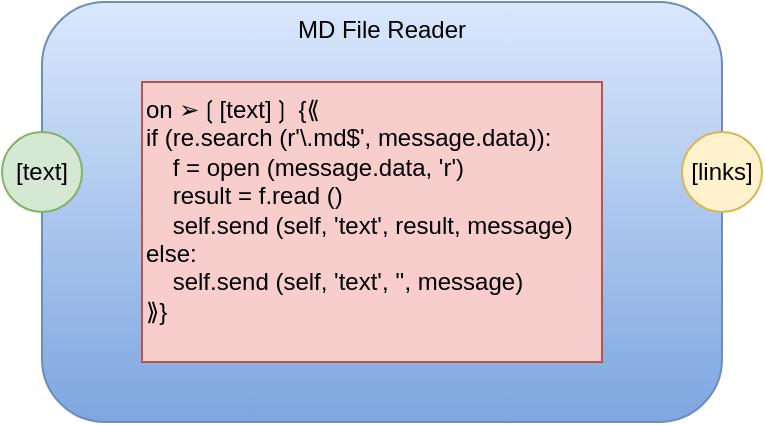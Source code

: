 <mxfile version="14.6.13" type="device"><diagram id="wcygR2LlRSQzM95uqBWA" name="Page-1"><mxGraphModel dx="1106" dy="774" grid="1" gridSize="10" guides="1" tooltips="1" connect="1" arrows="1" fold="1" page="1" pageScale="1" pageWidth="1100" pageHeight="850" math="0" shadow="0"><root><mxCell id="0"/><mxCell id="1" parent="0"/><mxCell id="p7IZcTttrq-my5eBQYlH-1" value="MD File Reader" style="rounded=1;whiteSpace=wrap;html=1;horizontal=1;verticalAlign=top;strokeColor=#6c8ebf;fillColor=#dae8fc;gradientColor=#7ea6e0;" parent="1" vertex="1"><mxGeometry x="140" y="80" width="340" height="210" as="geometry"/></mxCell><mxCell id="p7IZcTttrq-my5eBQYlH-2" value="[text]" style="ellipse;whiteSpace=wrap;html=1;aspect=fixed;fillColor=#d5e8d4;strokeColor=#82b366;" parent="1" vertex="1"><mxGeometry x="120" y="145" width="40" height="40" as="geometry"/></mxCell><mxCell id="p7IZcTttrq-my5eBQYlH-3" value="[links]" style="ellipse;whiteSpace=wrap;html=1;aspect=fixed;fillColor=#fff2cc;strokeColor=#d6b656;" parent="1" vertex="1"><mxGeometry x="460" y="145" width="40" height="40" as="geometry"/></mxCell><mxCell id="p7IZcTttrq-my5eBQYlH-4" value="&lt;div&gt;&lt;div&gt;&lt;div&gt;&lt;div&gt;&lt;div&gt;&lt;div&gt;on ➢❲[text]❳ {⟪&lt;/div&gt;&lt;div&gt;if (re.search (r'\.md$', message.data)):&lt;/div&gt;&lt;div&gt;&amp;nbsp; &amp;nbsp; f = open (message.data, 'r')&lt;/div&gt;&lt;div&gt;&amp;nbsp; &amp;nbsp; result = f.read ()&lt;/div&gt;&lt;div&gt;&amp;nbsp; &amp;nbsp; self.send (self, 'text', result, message)&lt;/div&gt;&lt;div&gt;else:&lt;/div&gt;&lt;div&gt;&amp;nbsp; &amp;nbsp; self.send (self, 'text', '', message)&lt;/div&gt;&lt;div&gt;⟫}&lt;/div&gt;&lt;/div&gt;&lt;/div&gt;&lt;/div&gt;&lt;/div&gt;&lt;/div&gt;&lt;div&gt;&lt;br&gt;&lt;/div&gt;" style="rounded=0;whiteSpace=wrap;html=1;align=left;verticalAlign=top;fillColor=#f8cecc;strokeColor=#b85450;" parent="1" vertex="1"><mxGeometry x="190" y="120" width="230" height="140" as="geometry"/></mxCell></root></mxGraphModel></diagram></mxfile>